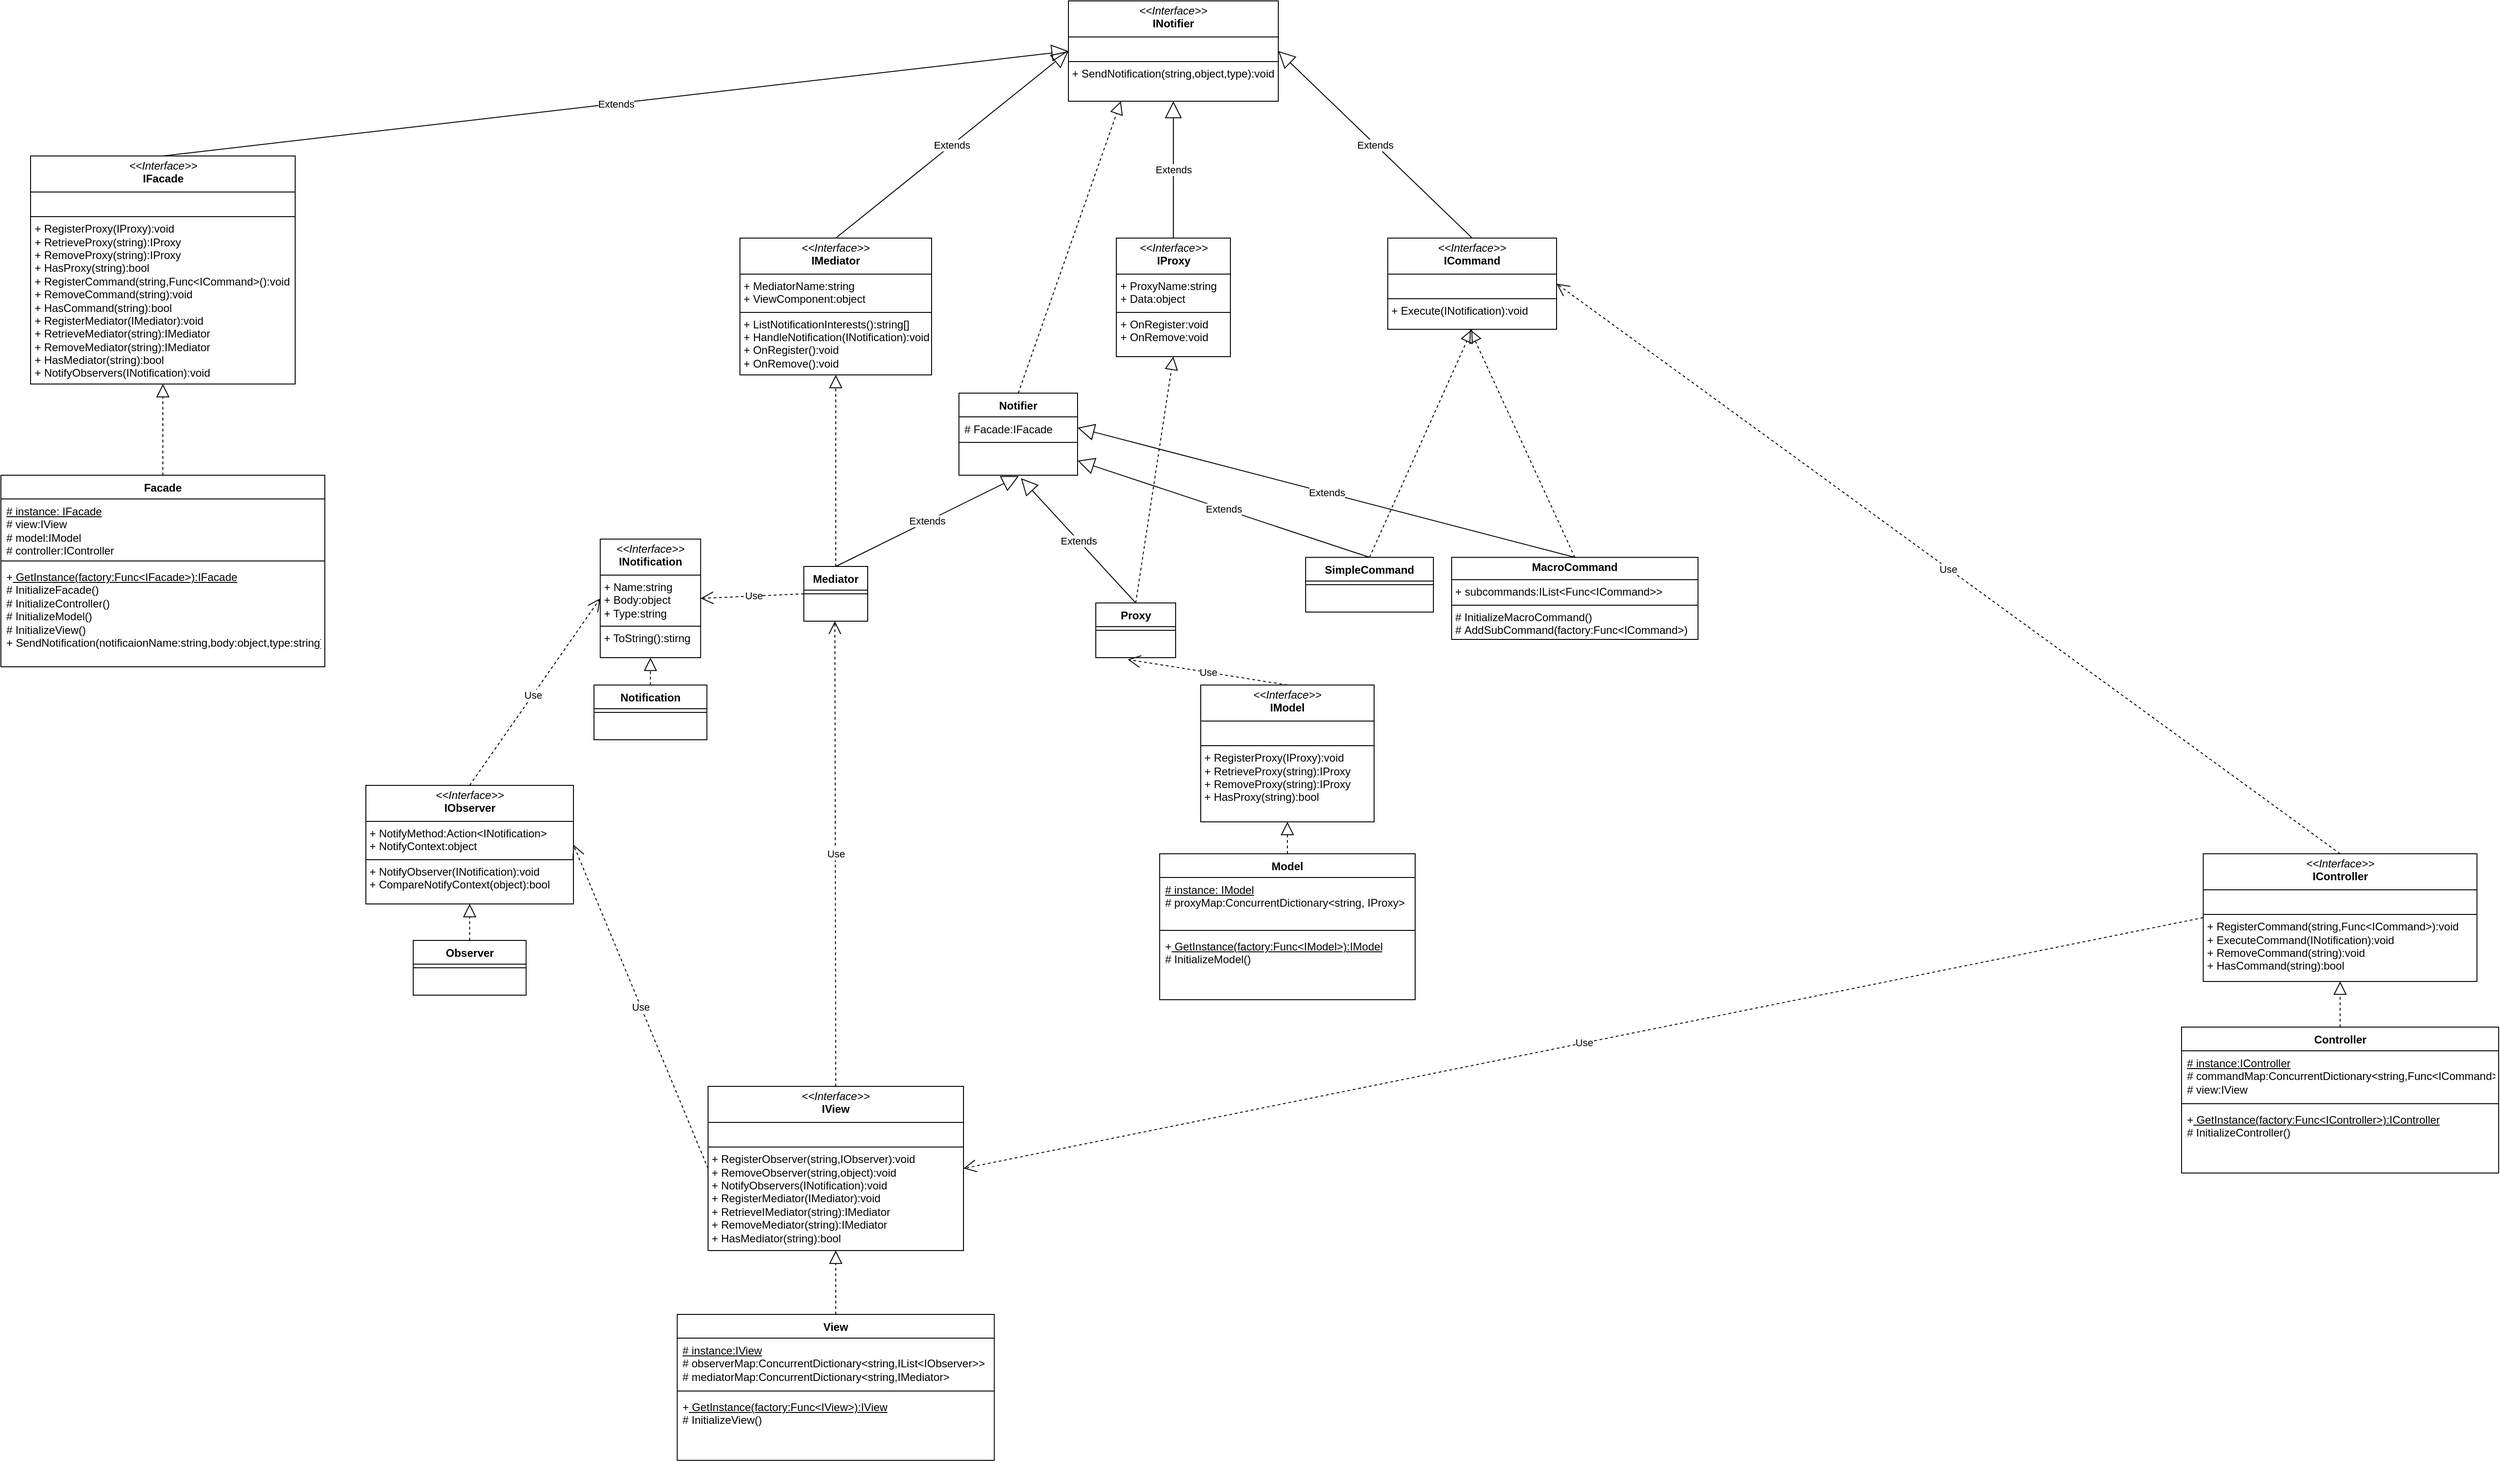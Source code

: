 <mxfile version="25.0.3">
  <diagram id="C5RBs43oDa-KdzZeNtuy" name="Page-1">
    <mxGraphModel dx="5706" dy="2282" grid="1" gridSize="10" guides="1" tooltips="1" connect="1" arrows="1" fold="1" page="1" pageScale="1" pageWidth="827" pageHeight="1169" math="0" shadow="0">
      <root>
        <mxCell id="WIyWlLk6GJQsqaUBKTNV-0" />
        <mxCell id="WIyWlLk6GJQsqaUBKTNV-1" parent="WIyWlLk6GJQsqaUBKTNV-0" />
        <mxCell id="U8RlGA_P-cpTlbUNoO_q-1" value="&lt;p style=&quot;margin:0px;margin-top:4px;text-align:center;&quot;&gt;&lt;i&gt;&amp;lt;&amp;lt;Interface&amp;gt;&amp;gt;&lt;/i&gt;&lt;br&gt;&lt;b&gt;IModel&lt;/b&gt;&lt;/p&gt;&lt;hr size=&quot;1&quot; style=&quot;border-style:solid;&quot;&gt;&lt;p style=&quot;margin:0px;margin-left:4px;&quot;&gt;&lt;br&gt;&lt;/p&gt;&lt;hr size=&quot;1&quot; style=&quot;border-style:solid;&quot;&gt;&lt;p style=&quot;margin:0px;margin-left:4px;&quot;&gt;+ RegisterProxy(IProxy):void&lt;/p&gt;&lt;p style=&quot;margin:0px;margin-left:4px;&quot;&gt;+ RetrieveProxy(string):IProxy&lt;/p&gt;&lt;p style=&quot;margin:0px;margin-left:4px;&quot;&gt;+ RemoveProxy(string):IProxy&lt;/p&gt;&lt;p style=&quot;margin:0px;margin-left:4px;&quot;&gt;+ HasProxy(string):bool&lt;/p&gt;&lt;p style=&quot;margin:0px;margin-left:4px;&quot;&gt;&lt;br&gt;&lt;/p&gt;" style="verticalAlign=top;align=left;overflow=fill;html=1;whiteSpace=wrap;" parent="WIyWlLk6GJQsqaUBKTNV-1" vertex="1">
          <mxGeometry x="-275" y="960" width="190" height="150" as="geometry" />
        </mxCell>
        <mxCell id="U8RlGA_P-cpTlbUNoO_q-2" style="edgeStyle=orthogonalEdgeStyle;rounded=0;orthogonalLoop=1;jettySize=auto;html=1;exitX=0.5;exitY=1;exitDx=0;exitDy=0;" parent="WIyWlLk6GJQsqaUBKTNV-1" source="U8RlGA_P-cpTlbUNoO_q-1" target="U8RlGA_P-cpTlbUNoO_q-1" edge="1">
          <mxGeometry relative="1" as="geometry" />
        </mxCell>
        <mxCell id="U8RlGA_P-cpTlbUNoO_q-3" value="&lt;p style=&quot;margin:0px;margin-top:4px;text-align:center;&quot;&gt;&lt;i&gt;&amp;lt;&amp;lt;Interface&amp;gt;&amp;gt;&lt;/i&gt;&lt;br&gt;&lt;b&gt;IView&lt;/b&gt;&lt;/p&gt;&lt;hr size=&quot;1&quot; style=&quot;border-style:solid;&quot;&gt;&lt;p style=&quot;margin:0px;margin-left:4px;&quot;&gt;&lt;br&gt;&lt;/p&gt;&lt;hr size=&quot;1&quot; style=&quot;border-style:solid;&quot;&gt;&lt;p style=&quot;margin:0px;margin-left:4px;&quot;&gt;+ RegisterObserver(string,IObserver):void&lt;/p&gt;&lt;p style=&quot;margin:0px;margin-left:4px;&quot;&gt;+ RemoveObserver(string,object):void&lt;/p&gt;&lt;p style=&quot;margin:0px;margin-left:4px;&quot;&gt;+ NotifyObservers(INotification):void&lt;/p&gt;&lt;p style=&quot;margin:0px;margin-left:4px;&quot;&gt;+ RegisterMediator(IMediator):void&lt;/p&gt;&lt;p style=&quot;margin:0px;margin-left:4px;&quot;&gt;+ RetrieveIMediator(string):IMediator&lt;/p&gt;&lt;p style=&quot;margin:0px;margin-left:4px;&quot;&gt;+ RemoveMediator(string):IMediator&lt;/p&gt;&lt;p style=&quot;margin:0px;margin-left:4px;&quot;&gt;+ HasMediator(string):bool&lt;/p&gt;&lt;p style=&quot;margin:0px;margin-left:4px;&quot;&gt;&lt;br&gt;&lt;/p&gt;&lt;p style=&quot;margin:0px;margin-left:4px;&quot;&gt;&lt;br&gt;&lt;/p&gt;" style="verticalAlign=top;align=left;overflow=fill;html=1;whiteSpace=wrap;" parent="WIyWlLk6GJQsqaUBKTNV-1" vertex="1">
          <mxGeometry x="-815" y="1400" width="280" height="180" as="geometry" />
        </mxCell>
        <mxCell id="U8RlGA_P-cpTlbUNoO_q-4" value="&lt;p style=&quot;margin:0px;margin-top:4px;text-align:center;&quot;&gt;&lt;i&gt;&amp;lt;&amp;lt;Interface&amp;gt;&amp;gt;&lt;/i&gt;&lt;br&gt;&lt;b&gt;IController&lt;/b&gt;&lt;/p&gt;&lt;hr size=&quot;1&quot; style=&quot;border-style:solid;&quot;&gt;&lt;p style=&quot;margin:0px;margin-left:4px;&quot;&gt;&lt;br&gt;&lt;/p&gt;&lt;hr size=&quot;1&quot; style=&quot;border-style:solid;&quot;&gt;&lt;p style=&quot;margin:0px;margin-left:4px;&quot;&gt;+ RegisterCommand(string,Func&amp;lt;ICommand&amp;gt;):void&lt;/p&gt;&lt;p style=&quot;margin:0px;margin-left:4px;&quot;&gt;+ ExecuteCommand(INotification):void&lt;/p&gt;&lt;p style=&quot;margin:0px;margin-left:4px;&quot;&gt;+ RemoveCommand(string):void&lt;/p&gt;&lt;p style=&quot;margin:0px;margin-left:4px;&quot;&gt;+ HasCommand(string):bool&lt;/p&gt;" style="verticalAlign=top;align=left;overflow=fill;html=1;whiteSpace=wrap;" parent="WIyWlLk6GJQsqaUBKTNV-1" vertex="1">
          <mxGeometry x="823.75" y="1145" width="300" height="140" as="geometry" />
        </mxCell>
        <mxCell id="U8RlGA_P-cpTlbUNoO_q-5" value="&lt;p style=&quot;margin:0px;margin-top:4px;text-align:center;&quot;&gt;&lt;i&gt;&amp;lt;&amp;lt;Interface&amp;gt;&amp;gt;&lt;/i&gt;&lt;br&gt;&lt;b&gt;IProxy&lt;/b&gt;&lt;/p&gt;&lt;hr size=&quot;1&quot; style=&quot;border-style:solid;&quot;&gt;&lt;p style=&quot;margin:0px;margin-left:4px;&quot;&gt;+&amp;nbsp;ProxyName:string&lt;/p&gt;&lt;p style=&quot;margin:0px;margin-left:4px;&quot;&gt;+ Data:object&lt;/p&gt;&lt;hr size=&quot;1&quot; style=&quot;border-style:solid;&quot;&gt;&lt;p style=&quot;margin:0px;margin-left:4px;&quot;&gt;+ OnRegister:void&lt;/p&gt;&lt;p style=&quot;margin:0px;margin-left:4px;&quot;&gt;+ OnRemove:void&lt;/p&gt;" style="verticalAlign=top;align=left;overflow=fill;html=1;whiteSpace=wrap;" parent="WIyWlLk6GJQsqaUBKTNV-1" vertex="1">
          <mxGeometry x="-367.5" y="470" width="125" height="130" as="geometry" />
        </mxCell>
        <mxCell id="U8RlGA_P-cpTlbUNoO_q-6" value="&lt;p style=&quot;margin:0px;margin-top:4px;text-align:center;&quot;&gt;&lt;i&gt;&amp;lt;&amp;lt;Interface&amp;gt;&amp;gt;&lt;/i&gt;&lt;br&gt;&lt;b&gt;INotifier&lt;/b&gt;&lt;/p&gt;&lt;hr size=&quot;1&quot; style=&quot;border-style:solid;&quot;&gt;&lt;p style=&quot;margin:0px;margin-left:4px;&quot;&gt;&lt;br&gt;&lt;/p&gt;&lt;hr size=&quot;1&quot; style=&quot;border-style:solid;&quot;&gt;&lt;p style=&quot;margin:0px;margin-left:4px;&quot;&gt;+ SendNotification(string,object,type):void&lt;br&gt;&lt;/p&gt;" style="verticalAlign=top;align=left;overflow=fill;html=1;whiteSpace=wrap;" parent="WIyWlLk6GJQsqaUBKTNV-1" vertex="1">
          <mxGeometry x="-420" y="210" width="230" height="110" as="geometry" />
        </mxCell>
        <mxCell id="U8RlGA_P-cpTlbUNoO_q-13" value="Extends" style="endArrow=block;endSize=16;endFill=0;html=1;rounded=0;exitX=0.5;exitY=0;exitDx=0;exitDy=0;entryX=0.5;entryY=1;entryDx=0;entryDy=0;" parent="WIyWlLk6GJQsqaUBKTNV-1" source="U8RlGA_P-cpTlbUNoO_q-5" target="U8RlGA_P-cpTlbUNoO_q-6" edge="1">
          <mxGeometry width="160" relative="1" as="geometry">
            <mxPoint x="-300" y="410" as="sourcePoint" />
            <mxPoint x="-140" y="410" as="targetPoint" />
          </mxGeometry>
        </mxCell>
        <mxCell id="U8RlGA_P-cpTlbUNoO_q-16" value="&lt;p style=&quot;margin:0px;margin-top:4px;text-align:center;&quot;&gt;&lt;i&gt;&amp;lt;&amp;lt;Interface&amp;gt;&amp;gt;&lt;/i&gt;&lt;br&gt;&lt;b&gt;IObserver&lt;/b&gt;&lt;/p&gt;&lt;hr size=&quot;1&quot; style=&quot;border-style:solid;&quot;&gt;&lt;p style=&quot;margin:0px;margin-left:4px;&quot;&gt;+ NotifyMethod:Action&amp;lt;INotification&amp;gt;&lt;br&gt;&lt;/p&gt;&lt;p style=&quot;margin:0px;margin-left:4px;&quot;&gt;+ NotifyContext:object&lt;/p&gt;&lt;hr size=&quot;1&quot; style=&quot;border-style:solid;&quot;&gt;&lt;p style=&quot;margin:0px;margin-left:4px;&quot;&gt;+ NotifyObserver(INotification):void&lt;/p&gt;&lt;p style=&quot;margin:0px;margin-left:4px;&quot;&gt;+ CompareNotifyContext(object):bool&lt;/p&gt;" style="verticalAlign=top;align=left;overflow=fill;html=1;whiteSpace=wrap;" parent="WIyWlLk6GJQsqaUBKTNV-1" vertex="1">
          <mxGeometry x="-1190" y="1070" width="227.5" height="130" as="geometry" />
        </mxCell>
        <mxCell id="U8RlGA_P-cpTlbUNoO_q-17" value="&lt;p style=&quot;margin:0px;margin-top:4px;text-align:center;&quot;&gt;&lt;i&gt;&amp;lt;&amp;lt;Interface&amp;gt;&amp;gt;&lt;/i&gt;&lt;br&gt;&lt;b&gt;INotification&lt;/b&gt;&lt;/p&gt;&lt;hr size=&quot;1&quot; style=&quot;border-style:solid;&quot;&gt;&lt;p style=&quot;margin:0px;margin-left:4px;&quot;&gt;+ Name:string&lt;br&gt;&lt;/p&gt;&lt;p style=&quot;margin:0px;margin-left:4px;&quot;&gt;+ Body:object&lt;/p&gt;&lt;p style=&quot;margin:0px;margin-left:4px;&quot;&gt;+ Type:string&lt;/p&gt;&lt;hr size=&quot;1&quot; style=&quot;border-style:solid;&quot;&gt;&lt;p style=&quot;margin:0px;margin-left:4px;&quot;&gt;+ ToString():stirng&lt;/p&gt;" style="verticalAlign=top;align=left;overflow=fill;html=1;whiteSpace=wrap;" parent="WIyWlLk6GJQsqaUBKTNV-1" vertex="1">
          <mxGeometry x="-933.13" y="800" width="110" height="130" as="geometry" />
        </mxCell>
        <mxCell id="U8RlGA_P-cpTlbUNoO_q-18" value="&lt;p style=&quot;margin:0px;margin-top:4px;text-align:center;&quot;&gt;&lt;i&gt;&amp;lt;&amp;lt;Interface&amp;gt;&amp;gt;&lt;/i&gt;&lt;br&gt;&lt;b&gt;IMediator&lt;/b&gt;&lt;/p&gt;&lt;hr size=&quot;1&quot; style=&quot;border-style:solid;&quot;&gt;&lt;p style=&quot;margin:0px;margin-left:4px;&quot;&gt;+ MediatorName:string&lt;br&gt;&lt;/p&gt;&lt;p style=&quot;margin:0px;margin-left:4px;&quot;&gt;+ ViewComponent:object&lt;/p&gt;&lt;hr size=&quot;1&quot; style=&quot;border-style:solid;&quot;&gt;&lt;p style=&quot;margin:0px;margin-left:4px;&quot;&gt;+ ListNotificationInterests():string[]&lt;br&gt;&lt;/p&gt;&lt;p style=&quot;margin:0px;margin-left:4px;&quot;&gt;+&amp;nbsp;HandleNotification(INotification):void&lt;/p&gt;&lt;p style=&quot;margin:0px;margin-left:4px;&quot;&gt;+ OnRegister():void&lt;/p&gt;&lt;p style=&quot;margin:0px;margin-left:4px;&quot;&gt;+ OnRemove():void&lt;/p&gt;" style="verticalAlign=top;align=left;overflow=fill;html=1;whiteSpace=wrap;" parent="WIyWlLk6GJQsqaUBKTNV-1" vertex="1">
          <mxGeometry x="-780" y="470" width="210" height="150" as="geometry" />
        </mxCell>
        <mxCell id="U8RlGA_P-cpTlbUNoO_q-19" value="Extends" style="endArrow=block;endSize=16;endFill=0;html=1;rounded=0;entryX=0;entryY=0.5;entryDx=0;entryDy=0;exitX=0.5;exitY=0;exitDx=0;exitDy=0;" parent="WIyWlLk6GJQsqaUBKTNV-1" source="U8RlGA_P-cpTlbUNoO_q-18" target="U8RlGA_P-cpTlbUNoO_q-6" edge="1">
          <mxGeometry width="160" relative="1" as="geometry">
            <mxPoint x="-510" y="410" as="sourcePoint" />
            <mxPoint x="-525.5" y="300" as="targetPoint" />
          </mxGeometry>
        </mxCell>
        <mxCell id="U8RlGA_P-cpTlbUNoO_q-20" value="&lt;p style=&quot;margin:0px;margin-top:4px;text-align:center;&quot;&gt;&lt;i&gt;&amp;lt;&amp;lt;Interface&amp;gt;&amp;gt;&lt;/i&gt;&lt;br&gt;&lt;b&gt;I&lt;/b&gt;&lt;span style=&quot;background-color: initial; text-align: left;&quot;&gt;&lt;b&gt;Command&lt;/b&gt;&lt;/span&gt;&lt;/p&gt;&lt;hr size=&quot;1&quot; style=&quot;border-style:solid;&quot;&gt;&lt;p style=&quot;margin:0px;margin-left:4px;&quot;&gt;&lt;br&gt;&lt;/p&gt;&lt;hr size=&quot;1&quot; style=&quot;border-style:solid;&quot;&gt;&lt;p style=&quot;margin:0px;margin-left:4px;&quot;&gt;+ Execute(INotification):void&lt;/p&gt;" style="verticalAlign=top;align=left;overflow=fill;html=1;whiteSpace=wrap;" parent="WIyWlLk6GJQsqaUBKTNV-1" vertex="1">
          <mxGeometry x="-70" y="470" width="185" height="100" as="geometry" />
        </mxCell>
        <mxCell id="U8RlGA_P-cpTlbUNoO_q-22" value="Extends" style="endArrow=block;endSize=16;endFill=0;html=1;rounded=0;entryX=1;entryY=0.5;entryDx=0;entryDy=0;exitX=0.5;exitY=0;exitDx=0;exitDy=0;" parent="WIyWlLk6GJQsqaUBKTNV-1" source="U8RlGA_P-cpTlbUNoO_q-20" target="U8RlGA_P-cpTlbUNoO_q-6" edge="1">
          <mxGeometry width="160" relative="1" as="geometry">
            <mxPoint x="-40" y="420" as="sourcePoint" />
            <mxPoint x="120" y="580" as="targetPoint" />
          </mxGeometry>
        </mxCell>
        <mxCell id="U8RlGA_P-cpTlbUNoO_q-23" value="&lt;p style=&quot;margin:0px;margin-top:4px;text-align:center;&quot;&gt;&lt;i&gt;&amp;lt;&amp;lt;Interface&amp;gt;&amp;gt;&lt;/i&gt;&lt;br&gt;&lt;b&gt;IFacade&lt;/b&gt;&lt;/p&gt;&lt;hr size=&quot;1&quot; style=&quot;border-style:solid;&quot;&gt;&lt;p style=&quot;margin:0px;margin-left:4px;&quot;&gt;&lt;br&gt;&lt;/p&gt;&lt;hr size=&quot;1&quot; style=&quot;border-style:solid;&quot;&gt;&lt;p style=&quot;margin:0px;margin-left:4px;&quot;&gt;+&amp;nbsp;&lt;span style=&quot;background-color: initial;&quot;&gt;RegisterProxy(IProxy):void&lt;/span&gt;&lt;/p&gt;&lt;p style=&quot;margin:0px;margin-left:4px;&quot;&gt;&lt;span style=&quot;background-color: initial;&quot;&gt;+ RetrieveProxy(string):IProxy&lt;/span&gt;&lt;/p&gt;&lt;p style=&quot;margin:0px;margin-left:4px;&quot;&gt;&lt;span style=&quot;background-color: initial;&quot;&gt;+ RemoveProxy(string):IProxy&lt;/span&gt;&lt;/p&gt;&lt;p style=&quot;margin:0px;margin-left:4px;&quot;&gt;&lt;span style=&quot;background-color: initial;&quot;&gt;+ HasProxy(string):bool&lt;/span&gt;&lt;/p&gt;&lt;p style=&quot;margin:0px;margin-left:4px;&quot;&gt;&lt;span style=&quot;background-color: initial;&quot;&gt;+ RegisterCommand(string,Func&amp;lt;ICommand&amp;gt;():void&lt;/span&gt;&lt;/p&gt;&lt;p style=&quot;margin:0px;margin-left:4px;&quot;&gt;&lt;span style=&quot;background-color: initial;&quot;&gt;+ RemoveCommand(string):void&lt;/span&gt;&lt;/p&gt;&lt;p style=&quot;margin:0px;margin-left:4px;&quot;&gt;&lt;span style=&quot;background-color: initial;&quot;&gt;+ HasCommand(string):bool&lt;/span&gt;&lt;/p&gt;&lt;p style=&quot;margin:0px;margin-left:4px;&quot;&gt;&lt;span style=&quot;background-color: initial;&quot;&gt;+ RegisterMediator(IMediator):void&lt;/span&gt;&lt;/p&gt;&lt;p style=&quot;margin:0px;margin-left:4px;&quot;&gt;+ RetrieveMediator(string):IMediator&lt;/p&gt;&lt;p style=&quot;margin:0px;margin-left:4px;&quot;&gt;+ RemoveMediator(string):IMediator&lt;/p&gt;&lt;p style=&quot;margin:0px;margin-left:4px;&quot;&gt;+ HasMediator(string):bool&lt;/p&gt;&lt;p style=&quot;margin:0px;margin-left:4px;&quot;&gt;+ NotifyObservers(INotification):void&lt;/p&gt;&lt;p style=&quot;margin:0px;margin-left:4px;&quot;&gt;&lt;span style=&quot;background-color: initial;&quot;&gt;&lt;br&gt;&lt;/span&gt;&lt;/p&gt;" style="verticalAlign=top;align=left;overflow=fill;html=1;whiteSpace=wrap;" parent="WIyWlLk6GJQsqaUBKTNV-1" vertex="1">
          <mxGeometry x="-1557.5" y="380" width="290" height="250" as="geometry" />
        </mxCell>
        <mxCell id="U8RlGA_P-cpTlbUNoO_q-24" value="Extends" style="endArrow=block;endSize=16;endFill=0;html=1;rounded=0;entryX=0;entryY=0.5;entryDx=0;entryDy=0;exitX=0.5;exitY=0;exitDx=0;exitDy=0;" parent="WIyWlLk6GJQsqaUBKTNV-1" source="U8RlGA_P-cpTlbUNoO_q-23" target="U8RlGA_P-cpTlbUNoO_q-6" edge="1">
          <mxGeometry width="160" relative="1" as="geometry">
            <mxPoint x="-1010" y="340" as="sourcePoint" />
            <mxPoint x="-850" y="340" as="targetPoint" />
          </mxGeometry>
        </mxCell>
        <mxCell id="U8RlGA_P-cpTlbUNoO_q-29" value="" style="endArrow=block;dashed=1;endFill=0;endSize=12;html=1;rounded=0;exitX=0.5;exitY=0;exitDx=0;exitDy=0;" parent="WIyWlLk6GJQsqaUBKTNV-1" source="U8RlGA_P-cpTlbUNoO_q-46" target="U8RlGA_P-cpTlbUNoO_q-1" edge="1">
          <mxGeometry width="160" relative="1" as="geometry">
            <mxPoint x="-180" y="1175" as="sourcePoint" />
            <mxPoint x="-105" y="1335" as="targetPoint" />
          </mxGeometry>
        </mxCell>
        <mxCell id="U8RlGA_P-cpTlbUNoO_q-30" value="View" style="swimlane;fontStyle=1;align=center;verticalAlign=top;childLayout=stackLayout;horizontal=1;startSize=26;horizontalStack=0;resizeParent=1;resizeParentMax=0;resizeLast=0;collapsible=1;marginBottom=0;whiteSpace=wrap;html=1;" parent="WIyWlLk6GJQsqaUBKTNV-1" vertex="1">
          <mxGeometry x="-848.75" y="1650" width="347.5" height="160" as="geometry">
            <mxRectangle x="280" y="480" width="70" height="30" as="alternateBounds" />
          </mxGeometry>
        </mxCell>
        <mxCell id="U8RlGA_P-cpTlbUNoO_q-31" value="&lt;u&gt;# instance:IView&lt;/u&gt;&lt;div&gt;# observerMap:ConcurrentDictionary&amp;lt;string,IList&amp;lt;IObserver&amp;gt;&amp;gt;&lt;/div&gt;&lt;div&gt;# mediatorMap:ConcurrentDictionary&amp;lt;string,IMediator&amp;gt;&lt;/div&gt;" style="text;strokeColor=none;fillColor=none;align=left;verticalAlign=top;spacingLeft=4;spacingRight=4;overflow=hidden;rotatable=0;points=[[0,0.5],[1,0.5]];portConstraint=eastwest;whiteSpace=wrap;html=1;" parent="U8RlGA_P-cpTlbUNoO_q-30" vertex="1">
          <mxGeometry y="26" width="347.5" height="54" as="geometry" />
        </mxCell>
        <mxCell id="U8RlGA_P-cpTlbUNoO_q-32" value="" style="line;strokeWidth=1;fillColor=none;align=left;verticalAlign=middle;spacingTop=-1;spacingLeft=3;spacingRight=3;rotatable=0;labelPosition=right;points=[];portConstraint=eastwest;strokeColor=inherit;" parent="U8RlGA_P-cpTlbUNoO_q-30" vertex="1">
          <mxGeometry y="80" width="347.5" height="8" as="geometry" />
        </mxCell>
        <mxCell id="U8RlGA_P-cpTlbUNoO_q-33" value="&lt;div&gt;+&lt;u&gt; GetInstance(&lt;span style=&quot;background-color: initial;&quot;&gt;factory:&lt;/span&gt;&lt;span style=&quot;background-color: initial;&quot;&gt;Func&amp;lt;IView&amp;gt;):IView&lt;/span&gt;&lt;/u&gt;&lt;/div&gt;#&amp;nbsp;InitializeView()&lt;div&gt;&lt;div&gt;&lt;br&gt;&lt;/div&gt;&lt;/div&gt;" style="text;strokeColor=none;fillColor=none;align=left;verticalAlign=top;spacingLeft=4;spacingRight=4;overflow=hidden;rotatable=0;points=[[0,0.5],[1,0.5]];portConstraint=eastwest;whiteSpace=wrap;html=1;" parent="U8RlGA_P-cpTlbUNoO_q-30" vertex="1">
          <mxGeometry y="88" width="347.5" height="72" as="geometry" />
        </mxCell>
        <mxCell id="U8RlGA_P-cpTlbUNoO_q-34" value="" style="endArrow=block;dashed=1;endFill=0;endSize=12;html=1;rounded=0;exitX=0.5;exitY=0;exitDx=0;exitDy=0;entryX=0.5;entryY=1;entryDx=0;entryDy=0;" parent="WIyWlLk6GJQsqaUBKTNV-1" source="U8RlGA_P-cpTlbUNoO_q-30" target="U8RlGA_P-cpTlbUNoO_q-3" edge="1">
          <mxGeometry width="160" relative="1" as="geometry">
            <mxPoint x="-760.43" y="1700" as="sourcePoint" />
            <mxPoint x="-760.43" y="1595" as="targetPoint" />
          </mxGeometry>
        </mxCell>
        <mxCell id="U8RlGA_P-cpTlbUNoO_q-35" value="Controller" style="swimlane;fontStyle=1;align=center;verticalAlign=top;childLayout=stackLayout;horizontal=1;startSize=26;horizontalStack=0;resizeParent=1;resizeParentMax=0;resizeLast=0;collapsible=1;marginBottom=0;whiteSpace=wrap;html=1;" parent="WIyWlLk6GJQsqaUBKTNV-1" vertex="1">
          <mxGeometry x="800" y="1335" width="347.5" height="160" as="geometry">
            <mxRectangle x="280" y="480" width="70" height="30" as="alternateBounds" />
          </mxGeometry>
        </mxCell>
        <mxCell id="U8RlGA_P-cpTlbUNoO_q-36" value="&lt;u&gt;# instance:IController&lt;/u&gt;&lt;div&gt;#&amp;nbsp;commandMap:ConcurrentDictionary&amp;lt;string,Func&amp;lt;ICommand&amp;gt;&amp;gt;&lt;/div&gt;&lt;div&gt;# view:IView&lt;/div&gt;" style="text;strokeColor=none;fillColor=none;align=left;verticalAlign=top;spacingLeft=4;spacingRight=4;overflow=hidden;rotatable=0;points=[[0,0.5],[1,0.5]];portConstraint=eastwest;whiteSpace=wrap;html=1;" parent="U8RlGA_P-cpTlbUNoO_q-35" vertex="1">
          <mxGeometry y="26" width="347.5" height="54" as="geometry" />
        </mxCell>
        <mxCell id="U8RlGA_P-cpTlbUNoO_q-37" value="" style="line;strokeWidth=1;fillColor=none;align=left;verticalAlign=middle;spacingTop=-1;spacingLeft=3;spacingRight=3;rotatable=0;labelPosition=right;points=[];portConstraint=eastwest;strokeColor=inherit;" parent="U8RlGA_P-cpTlbUNoO_q-35" vertex="1">
          <mxGeometry y="80" width="347.5" height="8" as="geometry" />
        </mxCell>
        <mxCell id="U8RlGA_P-cpTlbUNoO_q-38" value="&lt;div&gt;+&lt;u&gt; GetInstance(&lt;span style=&quot;background-color: initial;&quot;&gt;factory:&lt;/span&gt;&lt;span style=&quot;background-color: initial;&quot;&gt;Func&amp;lt;IController&amp;gt;):IController&lt;/span&gt;&lt;/u&gt;&lt;/div&gt;#&amp;nbsp;InitializeController()&lt;div&gt;&lt;div&gt;&lt;br&gt;&lt;/div&gt;&lt;/div&gt;" style="text;strokeColor=none;fillColor=none;align=left;verticalAlign=top;spacingLeft=4;spacingRight=4;overflow=hidden;rotatable=0;points=[[0,0.5],[1,0.5]];portConstraint=eastwest;whiteSpace=wrap;html=1;" parent="U8RlGA_P-cpTlbUNoO_q-35" vertex="1">
          <mxGeometry y="88" width="347.5" height="72" as="geometry" />
        </mxCell>
        <mxCell id="U8RlGA_P-cpTlbUNoO_q-39" value="" style="endArrow=block;dashed=1;endFill=0;endSize=12;html=1;rounded=0;exitX=0.5;exitY=0;exitDx=0;exitDy=0;entryX=0.5;entryY=1;entryDx=0;entryDy=0;" parent="WIyWlLk6GJQsqaUBKTNV-1" source="U8RlGA_P-cpTlbUNoO_q-35" target="U8RlGA_P-cpTlbUNoO_q-4" edge="1">
          <mxGeometry width="160" relative="1" as="geometry">
            <mxPoint x="953.75" y="1425" as="sourcePoint" />
            <mxPoint x="953.75" y="1320" as="targetPoint" />
          </mxGeometry>
        </mxCell>
        <mxCell id="U8RlGA_P-cpTlbUNoO_q-46" value="Model" style="swimlane;fontStyle=1;align=center;verticalAlign=top;childLayout=stackLayout;horizontal=1;startSize=26;horizontalStack=0;resizeParent=1;resizeParentMax=0;resizeLast=0;collapsible=1;marginBottom=0;whiteSpace=wrap;html=1;" parent="WIyWlLk6GJQsqaUBKTNV-1" vertex="1">
          <mxGeometry x="-320" y="1145" width="280" height="160" as="geometry">
            <mxRectangle x="280" y="480" width="70" height="30" as="alternateBounds" />
          </mxGeometry>
        </mxCell>
        <mxCell id="U8RlGA_P-cpTlbUNoO_q-47" value="&lt;u&gt;# instance:&amp;nbsp;IModel&lt;/u&gt;&lt;div&gt;#&amp;nbsp;proxyMap:ConcurrentDictionary&amp;lt;string, IProxy&amp;gt;&lt;/div&gt;" style="text;strokeColor=none;fillColor=none;align=left;verticalAlign=top;spacingLeft=4;spacingRight=4;overflow=hidden;rotatable=0;points=[[0,0.5],[1,0.5]];portConstraint=eastwest;whiteSpace=wrap;html=1;" parent="U8RlGA_P-cpTlbUNoO_q-46" vertex="1">
          <mxGeometry y="26" width="280" height="54" as="geometry" />
        </mxCell>
        <mxCell id="U8RlGA_P-cpTlbUNoO_q-48" value="" style="line;strokeWidth=1;fillColor=none;align=left;verticalAlign=middle;spacingTop=-1;spacingLeft=3;spacingRight=3;rotatable=0;labelPosition=right;points=[];portConstraint=eastwest;strokeColor=inherit;" parent="U8RlGA_P-cpTlbUNoO_q-46" vertex="1">
          <mxGeometry y="80" width="280" height="8" as="geometry" />
        </mxCell>
        <mxCell id="U8RlGA_P-cpTlbUNoO_q-49" value="&lt;div&gt;&lt;div&gt;+&lt;u&gt;&amp;nbsp;GetInstance(&lt;span style=&quot;background-color: initial;&quot;&gt;factory:&lt;/span&gt;&lt;span style=&quot;background-color: initial;&quot;&gt;Func&amp;lt;IModel&amp;gt;):IModel&lt;/span&gt;&lt;/u&gt;&lt;/div&gt;#&amp;nbsp;InitializeModel()&lt;div&gt;&lt;br&gt;&lt;/div&gt;&lt;/div&gt;" style="text;strokeColor=none;fillColor=none;align=left;verticalAlign=top;spacingLeft=4;spacingRight=4;overflow=hidden;rotatable=0;points=[[0,0.5],[1,0.5]];portConstraint=eastwest;whiteSpace=wrap;html=1;" parent="U8RlGA_P-cpTlbUNoO_q-46" vertex="1">
          <mxGeometry y="88" width="280" height="72" as="geometry" />
        </mxCell>
        <mxCell id="U8RlGA_P-cpTlbUNoO_q-50" value="Facade" style="swimlane;fontStyle=1;align=center;verticalAlign=top;childLayout=stackLayout;horizontal=1;startSize=26;horizontalStack=0;resizeParent=1;resizeParentMax=0;resizeLast=0;collapsible=1;marginBottom=0;whiteSpace=wrap;html=1;" parent="WIyWlLk6GJQsqaUBKTNV-1" vertex="1">
          <mxGeometry x="-1590" y="730" width="355" height="210" as="geometry">
            <mxRectangle x="280" y="480" width="70" height="30" as="alternateBounds" />
          </mxGeometry>
        </mxCell>
        <mxCell id="U8RlGA_P-cpTlbUNoO_q-51" value="&lt;u&gt;# instance:&amp;nbsp;IFacade&lt;br&gt;&lt;/u&gt;&lt;div&gt;# view:IView&lt;/div&gt;&lt;div&gt;# model:IModel&lt;/div&gt;&lt;div&gt;# controller:IController&lt;/div&gt;" style="text;strokeColor=none;fillColor=none;align=left;verticalAlign=top;spacingLeft=4;spacingRight=4;overflow=hidden;rotatable=0;points=[[0,0.5],[1,0.5]];portConstraint=eastwest;whiteSpace=wrap;html=1;" parent="U8RlGA_P-cpTlbUNoO_q-50" vertex="1">
          <mxGeometry y="26" width="355" height="64" as="geometry" />
        </mxCell>
        <mxCell id="U8RlGA_P-cpTlbUNoO_q-52" value="" style="line;strokeWidth=1;fillColor=none;align=left;verticalAlign=middle;spacingTop=-1;spacingLeft=3;spacingRight=3;rotatable=0;labelPosition=right;points=[];portConstraint=eastwest;strokeColor=inherit;" parent="U8RlGA_P-cpTlbUNoO_q-50" vertex="1">
          <mxGeometry y="90" width="355" height="8" as="geometry" />
        </mxCell>
        <mxCell id="U8RlGA_P-cpTlbUNoO_q-53" value="&lt;div&gt;&lt;div&gt;+&lt;u&gt;&amp;nbsp;GetInstance(&lt;span style=&quot;background-color: initial;&quot;&gt;factory:&lt;/span&gt;&lt;span style=&quot;background-color: initial;&quot;&gt;Func&amp;lt;IFacade&amp;gt;):&lt;/span&gt;&lt;/u&gt;&lt;span style=&quot;background-color: initial;&quot;&gt;&lt;u&gt;IFacade&lt;/u&gt;&lt;/span&gt;&lt;/div&gt;#&amp;nbsp;InitializeFacade()&lt;/div&gt;&lt;div&gt;# InitializeController()&lt;/div&gt;&lt;div&gt;# InitializeModel()&lt;/div&gt;&lt;div&gt;# InitializeView()&lt;/div&gt;&lt;div&gt;+&amp;nbsp;SendNotification(notificaionName:string,body:object,type:string)&lt;/div&gt;&lt;div&gt;&lt;br&gt;&lt;div&gt;&lt;br&gt;&lt;/div&gt;&lt;/div&gt;" style="text;strokeColor=none;fillColor=none;align=left;verticalAlign=top;spacingLeft=4;spacingRight=4;overflow=hidden;rotatable=0;points=[[0,0.5],[1,0.5]];portConstraint=eastwest;whiteSpace=wrap;html=1;" parent="U8RlGA_P-cpTlbUNoO_q-50" vertex="1">
          <mxGeometry y="98" width="355" height="112" as="geometry" />
        </mxCell>
        <mxCell id="U8RlGA_P-cpTlbUNoO_q-54" value="" style="endArrow=block;dashed=1;endFill=0;endSize=12;html=1;rounded=0;exitX=0.5;exitY=0;exitDx=0;exitDy=0;entryX=0.5;entryY=1;entryDx=0;entryDy=0;" parent="WIyWlLk6GJQsqaUBKTNV-1" source="U8RlGA_P-cpTlbUNoO_q-50" target="U8RlGA_P-cpTlbUNoO_q-23" edge="1">
          <mxGeometry width="160" relative="1" as="geometry">
            <mxPoint x="-950.84" y="705" as="sourcePoint" />
            <mxPoint x="-950.84" y="600" as="targetPoint" />
          </mxGeometry>
        </mxCell>
        <mxCell id="U8RlGA_P-cpTlbUNoO_q-55" value="Notifier" style="swimlane;fontStyle=1;align=center;verticalAlign=top;childLayout=stackLayout;horizontal=1;startSize=26;horizontalStack=0;resizeParent=1;resizeParentMax=0;resizeLast=0;collapsible=1;marginBottom=0;whiteSpace=wrap;html=1;" parent="WIyWlLk6GJQsqaUBKTNV-1" vertex="1">
          <mxGeometry x="-540" y="640" width="130" height="90" as="geometry">
            <mxRectangle x="280" y="480" width="70" height="30" as="alternateBounds" />
          </mxGeometry>
        </mxCell>
        <mxCell id="U8RlGA_P-cpTlbUNoO_q-56" value="# Facade:IFacade" style="text;strokeColor=none;fillColor=none;align=left;verticalAlign=top;spacingLeft=4;spacingRight=4;overflow=hidden;rotatable=0;points=[[0,0.5],[1,0.5]];portConstraint=eastwest;whiteSpace=wrap;html=1;" parent="U8RlGA_P-cpTlbUNoO_q-55" vertex="1">
          <mxGeometry y="26" width="130" height="24" as="geometry" />
        </mxCell>
        <mxCell id="U8RlGA_P-cpTlbUNoO_q-57" value="" style="line;strokeWidth=1;fillColor=none;align=left;verticalAlign=middle;spacingTop=-1;spacingLeft=3;spacingRight=3;rotatable=0;labelPosition=right;points=[];portConstraint=eastwest;strokeColor=inherit;" parent="U8RlGA_P-cpTlbUNoO_q-55" vertex="1">
          <mxGeometry y="50" width="130" height="8" as="geometry" />
        </mxCell>
        <mxCell id="U8RlGA_P-cpTlbUNoO_q-58" value="&lt;div&gt;&lt;div&gt;&lt;br&gt;&lt;/div&gt;&lt;/div&gt;" style="text;strokeColor=none;fillColor=none;align=left;verticalAlign=top;spacingLeft=4;spacingRight=4;overflow=hidden;rotatable=0;points=[[0,0.5],[1,0.5]];portConstraint=eastwest;whiteSpace=wrap;html=1;" parent="U8RlGA_P-cpTlbUNoO_q-55" vertex="1">
          <mxGeometry y="58" width="130" height="32" as="geometry" />
        </mxCell>
        <mxCell id="U8RlGA_P-cpTlbUNoO_q-60" value="" style="endArrow=block;dashed=1;endFill=0;endSize=12;html=1;rounded=0;exitX=0.5;exitY=0;exitDx=0;exitDy=0;entryX=0.25;entryY=1;entryDx=0;entryDy=0;" parent="WIyWlLk6GJQsqaUBKTNV-1" source="U8RlGA_P-cpTlbUNoO_q-55" target="U8RlGA_P-cpTlbUNoO_q-6" edge="1">
          <mxGeometry width="160" relative="1" as="geometry">
            <mxPoint x="-795" y="1220" as="sourcePoint" />
            <mxPoint x="-90" y="710" as="targetPoint" />
          </mxGeometry>
        </mxCell>
        <mxCell id="U8RlGA_P-cpTlbUNoO_q-61" value="Mediator" style="swimlane;fontStyle=1;align=center;verticalAlign=top;childLayout=stackLayout;horizontal=1;startSize=26;horizontalStack=0;resizeParent=1;resizeParentMax=0;resizeLast=0;collapsible=1;marginBottom=0;whiteSpace=wrap;html=1;" parent="WIyWlLk6GJQsqaUBKTNV-1" vertex="1">
          <mxGeometry x="-710" y="830" width="70" height="60" as="geometry">
            <mxRectangle x="280" y="480" width="70" height="30" as="alternateBounds" />
          </mxGeometry>
        </mxCell>
        <mxCell id="U8RlGA_P-cpTlbUNoO_q-63" value="" style="line;strokeWidth=1;fillColor=none;align=left;verticalAlign=middle;spacingTop=-1;spacingLeft=3;spacingRight=3;rotatable=0;labelPosition=right;points=[];portConstraint=eastwest;strokeColor=inherit;" parent="U8RlGA_P-cpTlbUNoO_q-61" vertex="1">
          <mxGeometry y="26" width="70" height="8" as="geometry" />
        </mxCell>
        <mxCell id="U8RlGA_P-cpTlbUNoO_q-64" value="&lt;div&gt;&lt;div&gt;&lt;br&gt;&lt;/div&gt;&lt;/div&gt;" style="text;strokeColor=none;fillColor=none;align=left;verticalAlign=top;spacingLeft=4;spacingRight=4;overflow=hidden;rotatable=0;points=[[0,0.5],[1,0.5]];portConstraint=eastwest;whiteSpace=wrap;html=1;" parent="U8RlGA_P-cpTlbUNoO_q-61" vertex="1">
          <mxGeometry y="34" width="70" height="26" as="geometry" />
        </mxCell>
        <mxCell id="U8RlGA_P-cpTlbUNoO_q-65" value="" style="endArrow=block;dashed=1;endFill=0;endSize=12;html=1;rounded=0;entryX=0.5;entryY=1;entryDx=0;entryDy=0;exitX=0.5;exitY=0;exitDx=0;exitDy=0;" parent="WIyWlLk6GJQsqaUBKTNV-1" source="U8RlGA_P-cpTlbUNoO_q-61" target="U8RlGA_P-cpTlbUNoO_q-18" edge="1">
          <mxGeometry width="160" relative="1" as="geometry">
            <mxPoint x="-770" y="840" as="sourcePoint" />
            <mxPoint x="-707" y="640" as="targetPoint" />
          </mxGeometry>
        </mxCell>
        <mxCell id="U8RlGA_P-cpTlbUNoO_q-66" value="Extends" style="endArrow=block;endSize=16;endFill=0;html=1;rounded=0;exitX=0.5;exitY=0;exitDx=0;exitDy=0;entryX=0.505;entryY=1.029;entryDx=0;entryDy=0;entryPerimeter=0;" parent="WIyWlLk6GJQsqaUBKTNV-1" source="U8RlGA_P-cpTlbUNoO_q-61" target="U8RlGA_P-cpTlbUNoO_q-58" edge="1">
          <mxGeometry width="160" relative="1" as="geometry">
            <mxPoint x="-280" y="650" as="sourcePoint" />
            <mxPoint x="-120" y="650" as="targetPoint" />
          </mxGeometry>
        </mxCell>
        <mxCell id="U8RlGA_P-cpTlbUNoO_q-67" value="Proxy" style="swimlane;fontStyle=1;align=center;verticalAlign=top;childLayout=stackLayout;horizontal=1;startSize=26;horizontalStack=0;resizeParent=1;resizeParentMax=0;resizeLast=0;collapsible=1;marginBottom=0;whiteSpace=wrap;html=1;" parent="WIyWlLk6GJQsqaUBKTNV-1" vertex="1">
          <mxGeometry x="-390" y="870" width="87.5" height="60" as="geometry">
            <mxRectangle x="280" y="480" width="70" height="30" as="alternateBounds" />
          </mxGeometry>
        </mxCell>
        <mxCell id="U8RlGA_P-cpTlbUNoO_q-68" value="" style="line;strokeWidth=1;fillColor=none;align=left;verticalAlign=middle;spacingTop=-1;spacingLeft=3;spacingRight=3;rotatable=0;labelPosition=right;points=[];portConstraint=eastwest;strokeColor=inherit;" parent="U8RlGA_P-cpTlbUNoO_q-67" vertex="1">
          <mxGeometry y="26" width="87.5" height="8" as="geometry" />
        </mxCell>
        <mxCell id="U8RlGA_P-cpTlbUNoO_q-69" value="&lt;div&gt;&lt;div&gt;&lt;br&gt;&lt;/div&gt;&lt;/div&gt;" style="text;strokeColor=none;fillColor=none;align=left;verticalAlign=top;spacingLeft=4;spacingRight=4;overflow=hidden;rotatable=0;points=[[0,0.5],[1,0.5]];portConstraint=eastwest;whiteSpace=wrap;html=1;" parent="U8RlGA_P-cpTlbUNoO_q-67" vertex="1">
          <mxGeometry y="34" width="87.5" height="26" as="geometry" />
        </mxCell>
        <mxCell id="U8RlGA_P-cpTlbUNoO_q-70" value="Extends" style="endArrow=block;endSize=16;endFill=0;html=1;rounded=0;exitX=0.5;exitY=0;exitDx=0;exitDy=0;entryX=0.523;entryY=1.103;entryDx=0;entryDy=0;entryPerimeter=0;" parent="WIyWlLk6GJQsqaUBKTNV-1" source="U8RlGA_P-cpTlbUNoO_q-67" target="U8RlGA_P-cpTlbUNoO_q-58" edge="1">
          <mxGeometry width="160" relative="1" as="geometry">
            <mxPoint x="-270" y="839" as="sourcePoint" />
            <mxPoint x="-440" y="760" as="targetPoint" />
          </mxGeometry>
        </mxCell>
        <mxCell id="U8RlGA_P-cpTlbUNoO_q-71" value="" style="endArrow=block;dashed=1;endFill=0;endSize=12;html=1;rounded=0;exitX=0.5;exitY=0;exitDx=0;exitDy=0;entryX=0.5;entryY=1;entryDx=0;entryDy=0;" parent="WIyWlLk6GJQsqaUBKTNV-1" source="U8RlGA_P-cpTlbUNoO_q-67" target="U8RlGA_P-cpTlbUNoO_q-5" edge="1">
          <mxGeometry width="160" relative="1" as="geometry">
            <mxPoint x="-70" y="910" as="sourcePoint" />
            <mxPoint x="192" y="700" as="targetPoint" />
          </mxGeometry>
        </mxCell>
        <mxCell id="U8RlGA_P-cpTlbUNoO_q-72" value="Observer" style="swimlane;fontStyle=1;align=center;verticalAlign=top;childLayout=stackLayout;horizontal=1;startSize=26;horizontalStack=0;resizeParent=1;resizeParentMax=0;resizeLast=0;collapsible=1;marginBottom=0;whiteSpace=wrap;html=1;" parent="WIyWlLk6GJQsqaUBKTNV-1" vertex="1">
          <mxGeometry x="-1138.12" y="1240" width="123.75" height="60" as="geometry">
            <mxRectangle x="280" y="480" width="70" height="30" as="alternateBounds" />
          </mxGeometry>
        </mxCell>
        <mxCell id="U8RlGA_P-cpTlbUNoO_q-73" value="" style="line;strokeWidth=1;fillColor=none;align=left;verticalAlign=middle;spacingTop=-1;spacingLeft=3;spacingRight=3;rotatable=0;labelPosition=right;points=[];portConstraint=eastwest;strokeColor=inherit;" parent="U8RlGA_P-cpTlbUNoO_q-72" vertex="1">
          <mxGeometry y="26" width="123.75" height="8" as="geometry" />
        </mxCell>
        <mxCell id="U8RlGA_P-cpTlbUNoO_q-74" value="&lt;div&gt;&lt;div&gt;&lt;br&gt;&lt;/div&gt;&lt;/div&gt;" style="text;strokeColor=none;fillColor=none;align=left;verticalAlign=top;spacingLeft=4;spacingRight=4;overflow=hidden;rotatable=0;points=[[0,0.5],[1,0.5]];portConstraint=eastwest;whiteSpace=wrap;html=1;" parent="U8RlGA_P-cpTlbUNoO_q-72" vertex="1">
          <mxGeometry y="34" width="123.75" height="26" as="geometry" />
        </mxCell>
        <mxCell id="U8RlGA_P-cpTlbUNoO_q-75" value="" style="endArrow=block;dashed=1;endFill=0;endSize=12;html=1;rounded=0;exitX=0.5;exitY=0;exitDx=0;exitDy=0;entryX=0.5;entryY=1;entryDx=0;entryDy=0;" parent="WIyWlLk6GJQsqaUBKTNV-1" source="U8RlGA_P-cpTlbUNoO_q-72" target="U8RlGA_P-cpTlbUNoO_q-16" edge="1">
          <mxGeometry width="160" relative="1" as="geometry">
            <mxPoint x="-1070" y="1315" as="sourcePoint" />
            <mxPoint x="-1070" y="1215" as="targetPoint" />
          </mxGeometry>
        </mxCell>
        <mxCell id="U8RlGA_P-cpTlbUNoO_q-79" value="Notification" style="swimlane;fontStyle=1;align=center;verticalAlign=top;childLayout=stackLayout;horizontal=1;startSize=26;horizontalStack=0;resizeParent=1;resizeParentMax=0;resizeLast=0;collapsible=1;marginBottom=0;whiteSpace=wrap;html=1;" parent="WIyWlLk6GJQsqaUBKTNV-1" vertex="1">
          <mxGeometry x="-940" y="960" width="123.75" height="60" as="geometry">
            <mxRectangle x="280" y="480" width="70" height="30" as="alternateBounds" />
          </mxGeometry>
        </mxCell>
        <mxCell id="U8RlGA_P-cpTlbUNoO_q-80" value="" style="line;strokeWidth=1;fillColor=none;align=left;verticalAlign=middle;spacingTop=-1;spacingLeft=3;spacingRight=3;rotatable=0;labelPosition=right;points=[];portConstraint=eastwest;strokeColor=inherit;" parent="U8RlGA_P-cpTlbUNoO_q-79" vertex="1">
          <mxGeometry y="26" width="123.75" height="8" as="geometry" />
        </mxCell>
        <mxCell id="U8RlGA_P-cpTlbUNoO_q-81" value="&lt;div&gt;&lt;div&gt;&lt;br&gt;&lt;/div&gt;&lt;/div&gt;" style="text;strokeColor=none;fillColor=none;align=left;verticalAlign=top;spacingLeft=4;spacingRight=4;overflow=hidden;rotatable=0;points=[[0,0.5],[1,0.5]];portConstraint=eastwest;whiteSpace=wrap;html=1;" parent="U8RlGA_P-cpTlbUNoO_q-79" vertex="1">
          <mxGeometry y="34" width="123.75" height="26" as="geometry" />
        </mxCell>
        <mxCell id="U8RlGA_P-cpTlbUNoO_q-82" value="" style="endArrow=block;dashed=1;endFill=0;endSize=12;html=1;rounded=0;exitX=0.5;exitY=0;exitDx=0;exitDy=0;entryX=0.5;entryY=1;entryDx=0;entryDy=0;" parent="WIyWlLk6GJQsqaUBKTNV-1" source="U8RlGA_P-cpTlbUNoO_q-79" target="U8RlGA_P-cpTlbUNoO_q-17" edge="1">
          <mxGeometry width="160" relative="1" as="geometry">
            <mxPoint x="-1141.13" y="1040" as="sourcePoint" />
            <mxPoint x="-1023.13" y="970" as="targetPoint" />
          </mxGeometry>
        </mxCell>
        <mxCell id="U8RlGA_P-cpTlbUNoO_q-83" value="SimpleCommand" style="swimlane;fontStyle=1;align=center;verticalAlign=top;childLayout=stackLayout;horizontal=1;startSize=26;horizontalStack=0;resizeParent=1;resizeParentMax=0;resizeLast=0;collapsible=1;marginBottom=0;whiteSpace=wrap;html=1;" parent="WIyWlLk6GJQsqaUBKTNV-1" vertex="1">
          <mxGeometry x="-160" y="820" width="140" height="60" as="geometry">
            <mxRectangle x="280" y="480" width="70" height="30" as="alternateBounds" />
          </mxGeometry>
        </mxCell>
        <mxCell id="U8RlGA_P-cpTlbUNoO_q-84" value="" style="line;strokeWidth=1;fillColor=none;align=left;verticalAlign=middle;spacingTop=-1;spacingLeft=3;spacingRight=3;rotatable=0;labelPosition=right;points=[];portConstraint=eastwest;strokeColor=inherit;" parent="U8RlGA_P-cpTlbUNoO_q-83" vertex="1">
          <mxGeometry y="26" width="140" height="8" as="geometry" />
        </mxCell>
        <mxCell id="U8RlGA_P-cpTlbUNoO_q-85" value="&lt;div&gt;&lt;div&gt;&lt;br&gt;&lt;/div&gt;&lt;/div&gt;" style="text;strokeColor=none;fillColor=none;align=left;verticalAlign=top;spacingLeft=4;spacingRight=4;overflow=hidden;rotatable=0;points=[[0,0.5],[1,0.5]];portConstraint=eastwest;whiteSpace=wrap;html=1;" parent="U8RlGA_P-cpTlbUNoO_q-83" vertex="1">
          <mxGeometry y="34" width="140" height="26" as="geometry" />
        </mxCell>
        <mxCell id="U8RlGA_P-cpTlbUNoO_q-86" value="" style="endArrow=block;dashed=1;endFill=0;endSize=12;html=1;rounded=0;exitX=0.5;exitY=0;exitDx=0;exitDy=0;entryX=0.5;entryY=1;entryDx=0;entryDy=0;" parent="WIyWlLk6GJQsqaUBKTNV-1" source="U8RlGA_P-cpTlbUNoO_q-83" target="U8RlGA_P-cpTlbUNoO_q-20" edge="1">
          <mxGeometry width="160" relative="1" as="geometry">
            <mxPoint x="115" y="865" as="sourcePoint" />
            <mxPoint y="615" as="targetPoint" />
          </mxGeometry>
        </mxCell>
        <mxCell id="U8RlGA_P-cpTlbUNoO_q-87" value="Extends" style="endArrow=block;endSize=16;endFill=0;html=1;rounded=0;exitX=0.5;exitY=0;exitDx=0;exitDy=0;entryX=1;entryY=0.5;entryDx=0;entryDy=0;" parent="WIyWlLk6GJQsqaUBKTNV-1" source="U8RlGA_P-cpTlbUNoO_q-83" target="U8RlGA_P-cpTlbUNoO_q-58" edge="1">
          <mxGeometry width="160" relative="1" as="geometry">
            <mxPoint x="-75.5" y="797" as="sourcePoint" />
            <mxPoint x="-242.5" y="700" as="targetPoint" />
          </mxGeometry>
        </mxCell>
        <mxCell id="U8RlGA_P-cpTlbUNoO_q-95" value="&lt;p style=&quot;margin:0px;margin-top:4px;text-align:center;&quot;&gt;&lt;b&gt;MacroCommand&lt;/b&gt;&lt;/p&gt;&lt;hr size=&quot;1&quot; style=&quot;border-style:solid;&quot;&gt;&lt;p style=&quot;margin:0px;margin-left:4px;&quot;&gt;+ subcommands:IList&amp;lt;Func&amp;lt;ICommand&amp;gt;&amp;gt;&lt;/p&gt;&lt;hr size=&quot;1&quot; style=&quot;border-style:solid;&quot;&gt;&lt;p style=&quot;margin:0px;margin-left:4px;&quot;&gt;#&amp;nbsp;InitializeMacroCommand()&lt;/p&gt;&lt;p style=&quot;margin:0px;margin-left:4px;&quot;&gt;#&amp;nbsp;AddSubCommand(factory:Func&amp;lt;ICommand&amp;gt;)&lt;/p&gt;" style="verticalAlign=top;align=left;overflow=fill;html=1;whiteSpace=wrap;" parent="WIyWlLk6GJQsqaUBKTNV-1" vertex="1">
          <mxGeometry y="820" width="270" height="90" as="geometry" />
        </mxCell>
        <mxCell id="U8RlGA_P-cpTlbUNoO_q-96" value="Extends" style="endArrow=block;endSize=16;endFill=0;html=1;rounded=0;exitX=0.5;exitY=0;exitDx=0;exitDy=0;entryX=1;entryY=0.5;entryDx=0;entryDy=0;" parent="WIyWlLk6GJQsqaUBKTNV-1" source="U8RlGA_P-cpTlbUNoO_q-95" target="U8RlGA_P-cpTlbUNoO_q-56" edge="1">
          <mxGeometry width="160" relative="1" as="geometry">
            <mxPoint x="140" y="786" as="sourcePoint" />
            <mxPoint x="-180" y="680" as="targetPoint" />
          </mxGeometry>
        </mxCell>
        <mxCell id="U8RlGA_P-cpTlbUNoO_q-97" value="" style="endArrow=block;dashed=1;endFill=0;endSize=12;html=1;rounded=0;exitX=0.5;exitY=0;exitDx=0;exitDy=0;" parent="WIyWlLk6GJQsqaUBKTNV-1" source="U8RlGA_P-cpTlbUNoO_q-95" edge="1">
          <mxGeometry width="160" relative="1" as="geometry">
            <mxPoint x="130" y="810" as="sourcePoint" />
            <mxPoint x="20" y="570" as="targetPoint" />
          </mxGeometry>
        </mxCell>
        <mxCell id="enaPu9TrF3UMK-OmYPE0-1" value="Use" style="endArrow=open;endSize=12;dashed=1;html=1;rounded=0;entryX=0.4;entryY=1.077;entryDx=0;entryDy=0;entryPerimeter=0;exitX=0.5;exitY=0;exitDx=0;exitDy=0;" edge="1" parent="WIyWlLk6GJQsqaUBKTNV-1" source="U8RlGA_P-cpTlbUNoO_q-1" target="U8RlGA_P-cpTlbUNoO_q-69">
          <mxGeometry width="160" relative="1" as="geometry">
            <mxPoint x="-910" y="1160" as="sourcePoint" />
            <mxPoint x="-660" y="1210" as="targetPoint" />
          </mxGeometry>
        </mxCell>
        <mxCell id="enaPu9TrF3UMK-OmYPE0-2" value="Use" style="endArrow=open;endSize=12;dashed=1;html=1;rounded=0;entryX=0.486;entryY=1;entryDx=0;entryDy=0;entryPerimeter=0;exitX=0.5;exitY=0;exitDx=0;exitDy=0;" edge="1" parent="WIyWlLk6GJQsqaUBKTNV-1" source="U8RlGA_P-cpTlbUNoO_q-3" target="U8RlGA_P-cpTlbUNoO_q-64">
          <mxGeometry width="160" relative="1" as="geometry">
            <mxPoint x="-670" y="1040" as="sourcePoint" />
            <mxPoint x="-510" y="1040" as="targetPoint" />
          </mxGeometry>
        </mxCell>
        <mxCell id="enaPu9TrF3UMK-OmYPE0-3" value="Use" style="endArrow=open;endSize=12;dashed=1;html=1;rounded=0;entryX=1;entryY=0.5;entryDx=0;entryDy=0;exitX=0;exitY=0.5;exitDx=0;exitDy=0;" edge="1" parent="WIyWlLk6GJQsqaUBKTNV-1" source="U8RlGA_P-cpTlbUNoO_q-3" target="U8RlGA_P-cpTlbUNoO_q-16">
          <mxGeometry width="160" relative="1" as="geometry">
            <mxPoint x="-870" y="1150" as="sourcePoint" />
            <mxPoint x="-1000" y="1100" as="targetPoint" />
          </mxGeometry>
        </mxCell>
        <mxCell id="enaPu9TrF3UMK-OmYPE0-4" value="Use" style="endArrow=open;endSize=12;dashed=1;html=1;rounded=0;entryX=1;entryY=0.5;entryDx=0;entryDy=0;exitX=0;exitY=0.5;exitDx=0;exitDy=0;" edge="1" parent="WIyWlLk6GJQsqaUBKTNV-1" source="U8RlGA_P-cpTlbUNoO_q-61" target="U8RlGA_P-cpTlbUNoO_q-17">
          <mxGeometry x="-0.032" width="160" relative="1" as="geometry">
            <mxPoint x="-870" y="964.5" as="sourcePoint" />
            <mxPoint x="-710" y="964.5" as="targetPoint" />
            <mxPoint as="offset" />
          </mxGeometry>
        </mxCell>
        <mxCell id="enaPu9TrF3UMK-OmYPE0-5" value="Use" style="endArrow=open;endSize=12;dashed=1;html=1;rounded=0;entryX=0;entryY=0.5;entryDx=0;entryDy=0;exitX=0.5;exitY=0;exitDx=0;exitDy=0;" edge="1" parent="WIyWlLk6GJQsqaUBKTNV-1" source="U8RlGA_P-cpTlbUNoO_q-16" target="U8RlGA_P-cpTlbUNoO_q-17">
          <mxGeometry x="-0.032" width="160" relative="1" as="geometry">
            <mxPoint x="-1086" y="995" as="sourcePoint" />
            <mxPoint x="-1210" y="975" as="targetPoint" />
            <mxPoint as="offset" />
          </mxGeometry>
        </mxCell>
        <mxCell id="enaPu9TrF3UMK-OmYPE0-6" value="Use" style="endArrow=open;endSize=12;dashed=1;html=1;rounded=0;entryX=1;entryY=0.5;entryDx=0;entryDy=0;exitX=0;exitY=0.5;exitDx=0;exitDy=0;" edge="1" parent="WIyWlLk6GJQsqaUBKTNV-1" source="U8RlGA_P-cpTlbUNoO_q-4" target="U8RlGA_P-cpTlbUNoO_q-3">
          <mxGeometry width="160" relative="1" as="geometry">
            <mxPoint x="60" y="1510" as="sourcePoint" />
            <mxPoint x="10" y="1510" as="targetPoint" />
          </mxGeometry>
        </mxCell>
        <mxCell id="enaPu9TrF3UMK-OmYPE0-7" value="Use" style="endArrow=open;endSize=12;dashed=1;html=1;rounded=0;exitX=0.5;exitY=0;exitDx=0;exitDy=0;entryX=1;entryY=0.5;entryDx=0;entryDy=0;" edge="1" parent="WIyWlLk6GJQsqaUBKTNV-1" source="U8RlGA_P-cpTlbUNoO_q-4" target="U8RlGA_P-cpTlbUNoO_q-20">
          <mxGeometry width="160" relative="1" as="geometry">
            <mxPoint x="780" y="959" as="sourcePoint" />
            <mxPoint x="940" y="959" as="targetPoint" />
          </mxGeometry>
        </mxCell>
      </root>
    </mxGraphModel>
  </diagram>
</mxfile>
